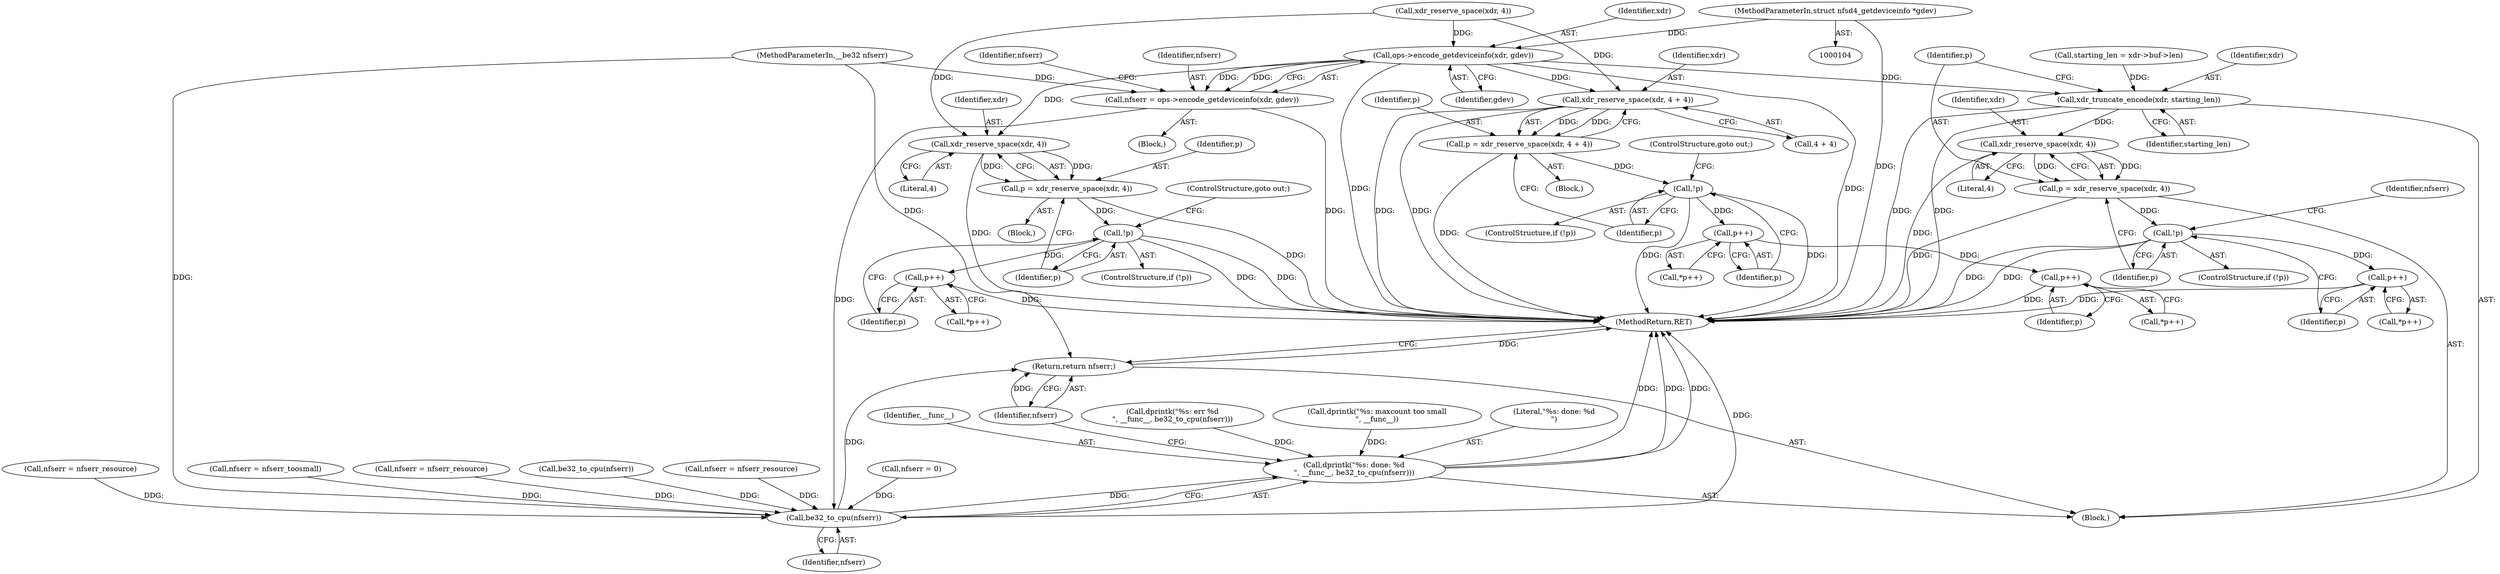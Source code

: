 digraph "0_linux_c70422f760c120480fee4de6c38804c72aa26bc1_13@pointer" {
"1000107" [label="(MethodParameterIn,struct nfsd4_getdeviceinfo *gdev)"];
"1000171" [label="(Call,ops->encode_getdeviceinfo(xdr, gdev))"];
"1000169" [label="(Call,nfserr = ops->encode_getdeviceinfo(xdr, gdev))"];
"1000251" [label="(Call,be32_to_cpu(nfserr))"];
"1000248" [label="(Call,dprintk(\"%s: done: %d\n\", __func__, be32_to_cpu(nfserr)))"];
"1000253" [label="(Return,return nfserr;)"];
"1000201" [label="(Call,xdr_reserve_space(xdr, 4 + 4))"];
"1000199" [label="(Call,p = xdr_reserve_space(xdr, 4 + 4))"];
"1000207" [label="(Call,!p)"];
"1000212" [label="(Call,p++)"];
"1000218" [label="(Call,p++)"];
"1000228" [label="(Call,xdr_reserve_space(xdr, 4))"];
"1000226" [label="(Call,p = xdr_reserve_space(xdr, 4))"];
"1000232" [label="(Call,!p)"];
"1000237" [label="(Call,p++)"];
"1000268" [label="(Call,xdr_truncate_encode(xdr, starting_len))"];
"1000273" [label="(Call,xdr_reserve_space(xdr, 4))"];
"1000271" [label="(Call,p = xdr_reserve_space(xdr, 4))"];
"1000277" [label="(Call,!p)"];
"1000287" [label="(Call,p++)"];
"1000209" [label="(ControlStructure,goto out;)"];
"1000227" [label="(Identifier,p)"];
"1000173" [label="(Identifier,gdev)"];
"1000161" [label="(Block,)"];
"1000288" [label="(Identifier,p)"];
"1000226" [label="(Call,p = xdr_reserve_space(xdr, 4))"];
"1000254" [label="(Identifier,nfserr)"];
"1000275" [label="(Literal,4)"];
"1000280" [label="(Call,nfserr = nfserr_resource)"];
"1000291" [label="(Call,nfserr = nfserr_toosmall)"];
"1000277" [label="(Call,!p)"];
"1000218" [label="(Call,p++)"];
"1000200" [label="(Identifier,p)"];
"1000252" [label="(Identifier,nfserr)"];
"1000118" [label="(Call,starting_len = xdr->buf->len)"];
"1000295" [label="(MethodReturn,RET)"];
"1000203" [label="(Call,4 + 4)"];
"1000286" [label="(Call,*p++)"];
"1000253" [label="(Return,return nfserr;)"];
"1000212" [label="(Call,p++)"];
"1000230" [label="(Literal,4)"];
"1000191" [label="(Call,nfserr = nfserr_resource)"];
"1000140" [label="(Call,xdr_reserve_space(xdr, 4))"];
"1000251" [label="(Call,be32_to_cpu(nfserr))"];
"1000198" [label="(Block,)"];
"1000256" [label="(Call,dprintk(\"%s: maxcount too small\n\", __func__))"];
"1000219" [label="(Identifier,p)"];
"1000250" [label="(Identifier,__func__)"];
"1000240" [label="(Call,nfserr = 0)"];
"1000171" [label="(Call,ops->encode_getdeviceinfo(xdr, gdev))"];
"1000211" [label="(Call,*p++)"];
"1000217" [label="(Call,*p++)"];
"1000234" [label="(ControlStructure,goto out;)"];
"1000108" [label="(Block,)"];
"1000127" [label="(Call,dprintk(\"%s: err %d\n\", __func__, be32_to_cpu(nfserr)))"];
"1000269" [label="(Identifier,xdr)"];
"1000130" [label="(Call,be32_to_cpu(nfserr))"];
"1000229" [label="(Identifier,xdr)"];
"1000281" [label="(Identifier,nfserr)"];
"1000248" [label="(Call,dprintk(\"%s: done: %d\n\", __func__, be32_to_cpu(nfserr)))"];
"1000207" [label="(Call,!p)"];
"1000201" [label="(Call,xdr_reserve_space(xdr, 4 + 4))"];
"1000236" [label="(Call,*p++)"];
"1000249" [label="(Literal,\"%s: done: %d\n\")"];
"1000213" [label="(Identifier,p)"];
"1000233" [label="(Identifier,p)"];
"1000107" [label="(MethodParameterIn,struct nfsd4_getdeviceinfo *gdev)"];
"1000170" [label="(Identifier,nfserr)"];
"1000135" [label="(Call,nfserr = nfserr_resource)"];
"1000106" [label="(MethodParameterIn,__be32 nfserr)"];
"1000273" [label="(Call,xdr_reserve_space(xdr, 4))"];
"1000231" [label="(ControlStructure,if (!p))"];
"1000237" [label="(Call,p++)"];
"1000175" [label="(Identifier,nfserr)"];
"1000206" [label="(ControlStructure,if (!p))"];
"1000228" [label="(Call,xdr_reserve_space(xdr, 4))"];
"1000271" [label="(Call,p = xdr_reserve_space(xdr, 4))"];
"1000238" [label="(Identifier,p)"];
"1000276" [label="(ControlStructure,if (!p))"];
"1000287" [label="(Call,p++)"];
"1000232" [label="(Call,!p)"];
"1000268" [label="(Call,xdr_truncate_encode(xdr, starting_len))"];
"1000272" [label="(Identifier,p)"];
"1000225" [label="(Block,)"];
"1000208" [label="(Identifier,p)"];
"1000172" [label="(Identifier,xdr)"];
"1000278" [label="(Identifier,p)"];
"1000202" [label="(Identifier,xdr)"];
"1000270" [label="(Identifier,starting_len)"];
"1000199" [label="(Call,p = xdr_reserve_space(xdr, 4 + 4))"];
"1000169" [label="(Call,nfserr = ops->encode_getdeviceinfo(xdr, gdev))"];
"1000274" [label="(Identifier,xdr)"];
"1000107" -> "1000104"  [label="AST: "];
"1000107" -> "1000295"  [label="DDG: "];
"1000107" -> "1000171"  [label="DDG: "];
"1000171" -> "1000169"  [label="AST: "];
"1000171" -> "1000173"  [label="CFG: "];
"1000172" -> "1000171"  [label="AST: "];
"1000173" -> "1000171"  [label="AST: "];
"1000169" -> "1000171"  [label="CFG: "];
"1000171" -> "1000295"  [label="DDG: "];
"1000171" -> "1000295"  [label="DDG: "];
"1000171" -> "1000169"  [label="DDG: "];
"1000171" -> "1000169"  [label="DDG: "];
"1000140" -> "1000171"  [label="DDG: "];
"1000171" -> "1000201"  [label="DDG: "];
"1000171" -> "1000228"  [label="DDG: "];
"1000171" -> "1000268"  [label="DDG: "];
"1000169" -> "1000161"  [label="AST: "];
"1000170" -> "1000169"  [label="AST: "];
"1000175" -> "1000169"  [label="CFG: "];
"1000169" -> "1000295"  [label="DDG: "];
"1000106" -> "1000169"  [label="DDG: "];
"1000169" -> "1000251"  [label="DDG: "];
"1000251" -> "1000248"  [label="AST: "];
"1000251" -> "1000252"  [label="CFG: "];
"1000252" -> "1000251"  [label="AST: "];
"1000248" -> "1000251"  [label="CFG: "];
"1000251" -> "1000295"  [label="DDG: "];
"1000251" -> "1000248"  [label="DDG: "];
"1000291" -> "1000251"  [label="DDG: "];
"1000280" -> "1000251"  [label="DDG: "];
"1000135" -> "1000251"  [label="DDG: "];
"1000240" -> "1000251"  [label="DDG: "];
"1000191" -> "1000251"  [label="DDG: "];
"1000130" -> "1000251"  [label="DDG: "];
"1000106" -> "1000251"  [label="DDG: "];
"1000251" -> "1000253"  [label="DDG: "];
"1000248" -> "1000108"  [label="AST: "];
"1000249" -> "1000248"  [label="AST: "];
"1000250" -> "1000248"  [label="AST: "];
"1000254" -> "1000248"  [label="CFG: "];
"1000248" -> "1000295"  [label="DDG: "];
"1000248" -> "1000295"  [label="DDG: "];
"1000248" -> "1000295"  [label="DDG: "];
"1000127" -> "1000248"  [label="DDG: "];
"1000256" -> "1000248"  [label="DDG: "];
"1000253" -> "1000108"  [label="AST: "];
"1000253" -> "1000254"  [label="CFG: "];
"1000254" -> "1000253"  [label="AST: "];
"1000295" -> "1000253"  [label="CFG: "];
"1000253" -> "1000295"  [label="DDG: "];
"1000254" -> "1000253"  [label="DDG: "];
"1000106" -> "1000253"  [label="DDG: "];
"1000201" -> "1000199"  [label="AST: "];
"1000201" -> "1000203"  [label="CFG: "];
"1000202" -> "1000201"  [label="AST: "];
"1000203" -> "1000201"  [label="AST: "];
"1000199" -> "1000201"  [label="CFG: "];
"1000201" -> "1000295"  [label="DDG: "];
"1000201" -> "1000295"  [label="DDG: "];
"1000201" -> "1000199"  [label="DDG: "];
"1000201" -> "1000199"  [label="DDG: "];
"1000140" -> "1000201"  [label="DDG: "];
"1000199" -> "1000198"  [label="AST: "];
"1000200" -> "1000199"  [label="AST: "];
"1000208" -> "1000199"  [label="CFG: "];
"1000199" -> "1000295"  [label="DDG: "];
"1000199" -> "1000207"  [label="DDG: "];
"1000207" -> "1000206"  [label="AST: "];
"1000207" -> "1000208"  [label="CFG: "];
"1000208" -> "1000207"  [label="AST: "];
"1000209" -> "1000207"  [label="CFG: "];
"1000213" -> "1000207"  [label="CFG: "];
"1000207" -> "1000295"  [label="DDG: "];
"1000207" -> "1000295"  [label="DDG: "];
"1000207" -> "1000212"  [label="DDG: "];
"1000212" -> "1000211"  [label="AST: "];
"1000212" -> "1000213"  [label="CFG: "];
"1000213" -> "1000212"  [label="AST: "];
"1000211" -> "1000212"  [label="CFG: "];
"1000212" -> "1000218"  [label="DDG: "];
"1000218" -> "1000217"  [label="AST: "];
"1000218" -> "1000219"  [label="CFG: "];
"1000219" -> "1000218"  [label="AST: "];
"1000217" -> "1000218"  [label="CFG: "];
"1000218" -> "1000295"  [label="DDG: "];
"1000228" -> "1000226"  [label="AST: "];
"1000228" -> "1000230"  [label="CFG: "];
"1000229" -> "1000228"  [label="AST: "];
"1000230" -> "1000228"  [label="AST: "];
"1000226" -> "1000228"  [label="CFG: "];
"1000228" -> "1000295"  [label="DDG: "];
"1000228" -> "1000226"  [label="DDG: "];
"1000228" -> "1000226"  [label="DDG: "];
"1000140" -> "1000228"  [label="DDG: "];
"1000226" -> "1000225"  [label="AST: "];
"1000227" -> "1000226"  [label="AST: "];
"1000233" -> "1000226"  [label="CFG: "];
"1000226" -> "1000295"  [label="DDG: "];
"1000226" -> "1000232"  [label="DDG: "];
"1000232" -> "1000231"  [label="AST: "];
"1000232" -> "1000233"  [label="CFG: "];
"1000233" -> "1000232"  [label="AST: "];
"1000234" -> "1000232"  [label="CFG: "];
"1000238" -> "1000232"  [label="CFG: "];
"1000232" -> "1000295"  [label="DDG: "];
"1000232" -> "1000295"  [label="DDG: "];
"1000232" -> "1000237"  [label="DDG: "];
"1000237" -> "1000236"  [label="AST: "];
"1000237" -> "1000238"  [label="CFG: "];
"1000238" -> "1000237"  [label="AST: "];
"1000236" -> "1000237"  [label="CFG: "];
"1000237" -> "1000295"  [label="DDG: "];
"1000268" -> "1000108"  [label="AST: "];
"1000268" -> "1000270"  [label="CFG: "];
"1000269" -> "1000268"  [label="AST: "];
"1000270" -> "1000268"  [label="AST: "];
"1000272" -> "1000268"  [label="CFG: "];
"1000268" -> "1000295"  [label="DDG: "];
"1000268" -> "1000295"  [label="DDG: "];
"1000118" -> "1000268"  [label="DDG: "];
"1000268" -> "1000273"  [label="DDG: "];
"1000273" -> "1000271"  [label="AST: "];
"1000273" -> "1000275"  [label="CFG: "];
"1000274" -> "1000273"  [label="AST: "];
"1000275" -> "1000273"  [label="AST: "];
"1000271" -> "1000273"  [label="CFG: "];
"1000273" -> "1000295"  [label="DDG: "];
"1000273" -> "1000271"  [label="DDG: "];
"1000273" -> "1000271"  [label="DDG: "];
"1000271" -> "1000108"  [label="AST: "];
"1000272" -> "1000271"  [label="AST: "];
"1000278" -> "1000271"  [label="CFG: "];
"1000271" -> "1000295"  [label="DDG: "];
"1000271" -> "1000277"  [label="DDG: "];
"1000277" -> "1000276"  [label="AST: "];
"1000277" -> "1000278"  [label="CFG: "];
"1000278" -> "1000277"  [label="AST: "];
"1000281" -> "1000277"  [label="CFG: "];
"1000288" -> "1000277"  [label="CFG: "];
"1000277" -> "1000295"  [label="DDG: "];
"1000277" -> "1000295"  [label="DDG: "];
"1000277" -> "1000287"  [label="DDG: "];
"1000287" -> "1000286"  [label="AST: "];
"1000287" -> "1000288"  [label="CFG: "];
"1000288" -> "1000287"  [label="AST: "];
"1000286" -> "1000287"  [label="CFG: "];
"1000287" -> "1000295"  [label="DDG: "];
}
